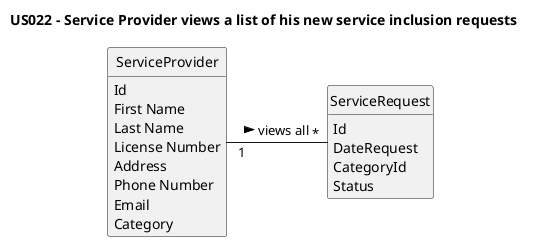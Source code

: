 @startuml
skinparam monochrome true
skinparam packageStyle rectangle
skinparam shadowing false

skinparam classAttributeIconSize 0

hide circle
hide methods

title US022 - Service Provider views a list of his new service inclusion requests

class ServiceProvider {
    Id
    First Name
    Last Name
    License Number
    Address
    Phone Number
    Email
    Category
}


class ServiceRequest {
    Id
    DateRequest
    CategoryId
    Status
}


ServiceProvider " 1   " - "   *" ServiceRequest : views all >

@enduml